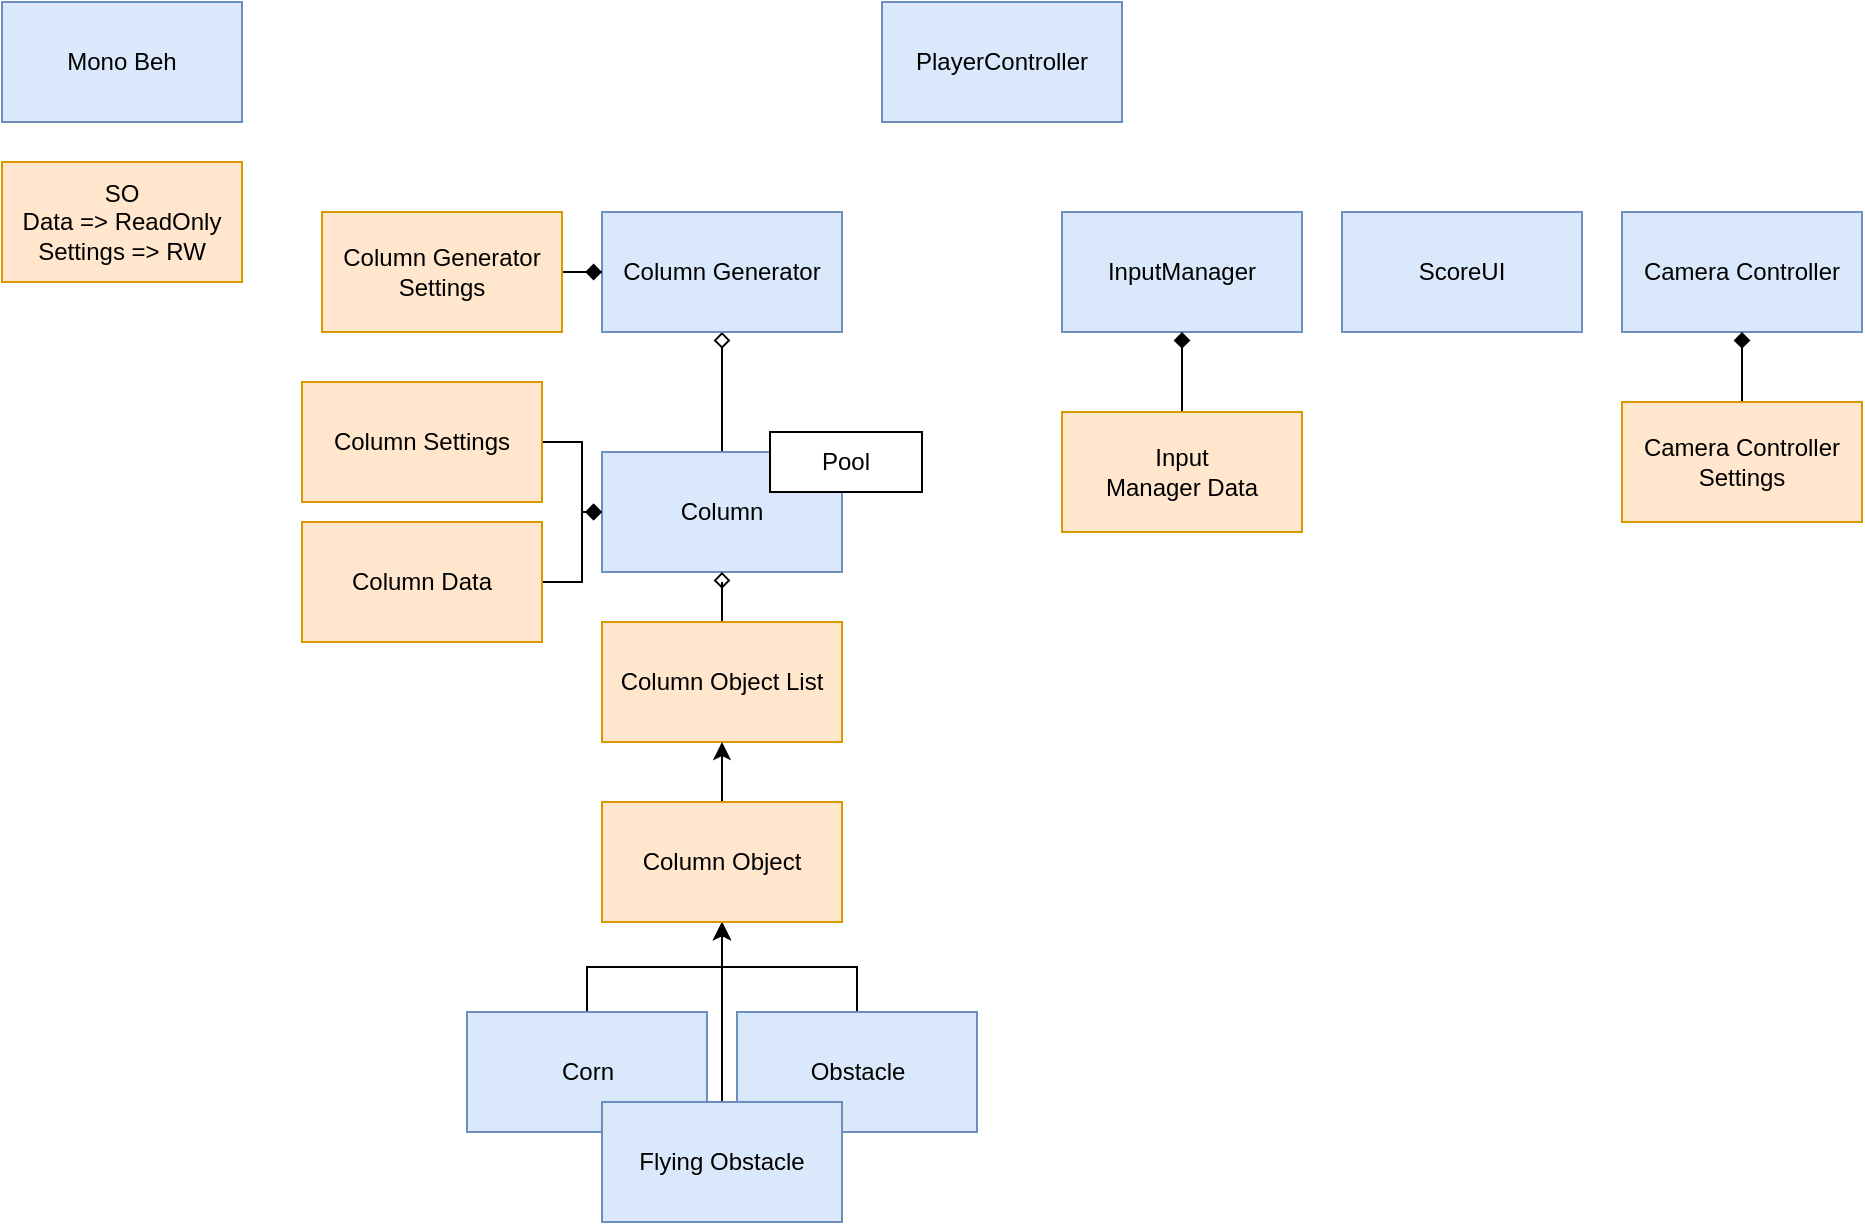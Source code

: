 <mxfile version="15.8.4" type="device"><diagram id="riBHH3hDiy_BX4fd92QE" name="Sayfa -1"><mxGraphModel dx="1021" dy="698" grid="1" gridSize="10" guides="1" tooltips="1" connect="1" arrows="1" fold="1" page="1" pageScale="1" pageWidth="827" pageHeight="1169" math="0" shadow="0"><root><mxCell id="0"/><mxCell id="1" parent="0"/><mxCell id="ojZFkaZr1cw67Rrdic0X-1" value="Mono Beh" style="rounded=0;whiteSpace=wrap;html=1;fillColor=#dae8fc;strokeColor=#6c8ebf;" vertex="1" parent="1"><mxGeometry x="30" y="50" width="120" height="60" as="geometry"/></mxCell><mxCell id="ojZFkaZr1cw67Rrdic0X-2" value="SO&lt;br&gt;Data =&amp;gt; ReadOnly&lt;br&gt;Settings =&amp;gt; RW" style="rounded=0;whiteSpace=wrap;html=1;fillColor=#ffe6cc;strokeColor=#d79b00;" vertex="1" parent="1"><mxGeometry x="30" y="130" width="120" height="60" as="geometry"/></mxCell><mxCell id="ojZFkaZr1cw67Rrdic0X-22" value="" style="edgeStyle=orthogonalEdgeStyle;rounded=0;orthogonalLoop=1;jettySize=auto;html=1;startArrow=none;startFill=0;endArrow=diamond;endFill=0;" edge="1" parent="1" source="ojZFkaZr1cw67Rrdic0X-3" target="ojZFkaZr1cw67Rrdic0X-4"><mxGeometry relative="1" as="geometry"/></mxCell><mxCell id="ojZFkaZr1cw67Rrdic0X-3" value="Column" style="rounded=0;whiteSpace=wrap;html=1;fillColor=#dae8fc;strokeColor=#6c8ebf;" vertex="1" parent="1"><mxGeometry x="330" y="275" width="120" height="60" as="geometry"/></mxCell><mxCell id="ojZFkaZr1cw67Rrdic0X-4" value="Column Generator" style="rounded=0;whiteSpace=wrap;html=1;fillColor=#dae8fc;strokeColor=#6c8ebf;" vertex="1" parent="1"><mxGeometry x="330" y="155" width="120" height="60" as="geometry"/></mxCell><mxCell id="ojZFkaZr1cw67Rrdic0X-21" value="" style="edgeStyle=orthogonalEdgeStyle;rounded=0;orthogonalLoop=1;jettySize=auto;html=1;endArrow=diamond;endFill=1;exitX=1;exitY=0.5;exitDx=0;exitDy=0;" edge="1" parent="1" source="ojZFkaZr1cw67Rrdic0X-6" target="ojZFkaZr1cw67Rrdic0X-3"><mxGeometry relative="1" as="geometry"><mxPoint x="310" y="305" as="sourcePoint"/></mxGeometry></mxCell><mxCell id="ojZFkaZr1cw67Rrdic0X-6" value="Column Settings" style="rounded=0;whiteSpace=wrap;html=1;fillColor=#ffe6cc;strokeColor=#d79b00;" vertex="1" parent="1"><mxGeometry x="180" y="240" width="120" height="60" as="geometry"/></mxCell><mxCell id="ojZFkaZr1cw67Rrdic0X-44" style="edgeStyle=orthogonalEdgeStyle;rounded=0;orthogonalLoop=1;jettySize=auto;html=1;exitX=0.5;exitY=0;exitDx=0;exitDy=0;entryX=0.5;entryY=1;entryDx=0;entryDy=0;startArrow=none;startFill=0;endArrow=classic;endFill=1;" edge="1" parent="1" source="ojZFkaZr1cw67Rrdic0X-10" target="ojZFkaZr1cw67Rrdic0X-41"><mxGeometry relative="1" as="geometry"/></mxCell><mxCell id="ojZFkaZr1cw67Rrdic0X-10" value="Corn" style="rounded=0;whiteSpace=wrap;html=1;fillColor=#dae8fc;strokeColor=#6c8ebf;" vertex="1" parent="1"><mxGeometry x="262.5" y="555" width="120" height="60" as="geometry"/></mxCell><mxCell id="ojZFkaZr1cw67Rrdic0X-11" value="InputManager" style="rounded=0;whiteSpace=wrap;html=1;fillColor=#dae8fc;strokeColor=#6c8ebf;" vertex="1" parent="1"><mxGeometry x="560" y="155" width="120" height="60" as="geometry"/></mxCell><mxCell id="ojZFkaZr1cw67Rrdic0X-34" value="" style="edgeStyle=orthogonalEdgeStyle;rounded=0;orthogonalLoop=1;jettySize=auto;html=1;startArrow=none;startFill=0;endArrow=diamond;endFill=1;" edge="1" parent="1" source="ojZFkaZr1cw67Rrdic0X-12" target="ojZFkaZr1cw67Rrdic0X-11"><mxGeometry relative="1" as="geometry"/></mxCell><mxCell id="ojZFkaZr1cw67Rrdic0X-12" value="Input &lt;br&gt;Manager Data" style="rounded=0;whiteSpace=wrap;html=1;fillColor=#ffe6cc;strokeColor=#d79b00;" vertex="1" parent="1"><mxGeometry x="560" y="255" width="120" height="60" as="geometry"/></mxCell><mxCell id="ojZFkaZr1cw67Rrdic0X-42" style="edgeStyle=orthogonalEdgeStyle;rounded=0;orthogonalLoop=1;jettySize=auto;html=1;exitX=0.5;exitY=0;exitDx=0;exitDy=0;entryX=0.5;entryY=1;entryDx=0;entryDy=0;startArrow=none;startFill=0;endArrow=classic;endFill=1;" edge="1" parent="1" source="ojZFkaZr1cw67Rrdic0X-23" target="ojZFkaZr1cw67Rrdic0X-41"><mxGeometry relative="1" as="geometry"/></mxCell><mxCell id="ojZFkaZr1cw67Rrdic0X-23" value="Obstacle" style="rounded=0;whiteSpace=wrap;html=1;fillColor=#dae8fc;strokeColor=#6c8ebf;" vertex="1" parent="1"><mxGeometry x="397.5" y="555" width="120" height="60" as="geometry"/></mxCell><mxCell id="ojZFkaZr1cw67Rrdic0X-45" style="edgeStyle=orthogonalEdgeStyle;rounded=0;orthogonalLoop=1;jettySize=auto;html=1;exitX=0.5;exitY=0;exitDx=0;exitDy=0;startArrow=none;startFill=0;endArrow=classic;endFill=1;entryX=0.5;entryY=1;entryDx=0;entryDy=0;" edge="1" parent="1" source="ojZFkaZr1cw67Rrdic0X-24" target="ojZFkaZr1cw67Rrdic0X-41"><mxGeometry relative="1" as="geometry"><mxPoint x="387.5" y="560" as="targetPoint"/></mxGeometry></mxCell><mxCell id="ojZFkaZr1cw67Rrdic0X-24" value="Flying Obstacle" style="rounded=0;whiteSpace=wrap;html=1;fillColor=#dae8fc;strokeColor=#6c8ebf;" vertex="1" parent="1"><mxGeometry x="330" y="600" width="120" height="60" as="geometry"/></mxCell><mxCell id="ojZFkaZr1cw67Rrdic0X-33" value="" style="edgeStyle=orthogonalEdgeStyle;rounded=0;orthogonalLoop=1;jettySize=auto;html=1;startArrow=none;startFill=0;endArrow=diamond;endFill=1;" edge="1" parent="1" source="ojZFkaZr1cw67Rrdic0X-32" target="ojZFkaZr1cw67Rrdic0X-4"><mxGeometry relative="1" as="geometry"/></mxCell><mxCell id="ojZFkaZr1cw67Rrdic0X-32" value="Column Generator Settings" style="rounded=0;whiteSpace=wrap;html=1;fillColor=#ffe6cc;strokeColor=#d79b00;" vertex="1" parent="1"><mxGeometry x="190" y="155" width="120" height="60" as="geometry"/></mxCell><mxCell id="ojZFkaZr1cw67Rrdic0X-35" value="ScoreUI" style="rounded=0;whiteSpace=wrap;html=1;fillColor=#dae8fc;strokeColor=#6c8ebf;" vertex="1" parent="1"><mxGeometry x="700" y="155" width="120" height="60" as="geometry"/></mxCell><mxCell id="ojZFkaZr1cw67Rrdic0X-36" value="Camera Controller" style="rounded=0;whiteSpace=wrap;html=1;fillColor=#dae8fc;strokeColor=#6c8ebf;" vertex="1" parent="1"><mxGeometry x="840" y="155" width="120" height="60" as="geometry"/></mxCell><mxCell id="ojZFkaZr1cw67Rrdic0X-38" value="" style="edgeStyle=orthogonalEdgeStyle;rounded=0;orthogonalLoop=1;jettySize=auto;html=1;startArrow=none;startFill=0;endArrow=diamond;endFill=1;" edge="1" parent="1" source="ojZFkaZr1cw67Rrdic0X-37" target="ojZFkaZr1cw67Rrdic0X-36"><mxGeometry relative="1" as="geometry"/></mxCell><mxCell id="ojZFkaZr1cw67Rrdic0X-37" value="Camera Controller Settings" style="rounded=0;whiteSpace=wrap;html=1;fillColor=#ffe6cc;strokeColor=#d79b00;" vertex="1" parent="1"><mxGeometry x="840" y="250" width="120" height="60" as="geometry"/></mxCell><mxCell id="ojZFkaZr1cw67Rrdic0X-39" value="PlayerController" style="rounded=0;whiteSpace=wrap;html=1;fillColor=#dae8fc;strokeColor=#6c8ebf;" vertex="1" parent="1"><mxGeometry x="470" y="50" width="120" height="60" as="geometry"/></mxCell><mxCell id="ojZFkaZr1cw67Rrdic0X-47" value="" style="edgeStyle=orthogonalEdgeStyle;rounded=0;orthogonalLoop=1;jettySize=auto;html=1;startArrow=none;startFill=0;endArrow=diamond;endFill=0;" edge="1" parent="1" source="ojZFkaZr1cw67Rrdic0X-40" target="ojZFkaZr1cw67Rrdic0X-3"><mxGeometry relative="1" as="geometry"/></mxCell><mxCell id="ojZFkaZr1cw67Rrdic0X-40" value="Column Object List" style="rounded=0;whiteSpace=wrap;html=1;fillColor=#ffe6cc;strokeColor=#d79b00;" vertex="1" parent="1"><mxGeometry x="330" y="360" width="120" height="60" as="geometry"/></mxCell><mxCell id="ojZFkaZr1cw67Rrdic0X-46" style="edgeStyle=orthogonalEdgeStyle;rounded=0;orthogonalLoop=1;jettySize=auto;html=1;exitX=0.5;exitY=0;exitDx=0;exitDy=0;entryX=0.5;entryY=1;entryDx=0;entryDy=0;startArrow=none;startFill=0;endArrow=classic;endFill=1;" edge="1" parent="1" source="ojZFkaZr1cw67Rrdic0X-41" target="ojZFkaZr1cw67Rrdic0X-40"><mxGeometry relative="1" as="geometry"/></mxCell><mxCell id="ojZFkaZr1cw67Rrdic0X-41" value="Column Object" style="rounded=0;whiteSpace=wrap;html=1;fillColor=#ffe6cc;strokeColor=#d79b00;" vertex="1" parent="1"><mxGeometry x="330" y="450" width="120" height="60" as="geometry"/></mxCell><mxCell id="ojZFkaZr1cw67Rrdic0X-49" value="" style="edgeStyle=orthogonalEdgeStyle;rounded=0;orthogonalLoop=1;jettySize=auto;html=1;startArrow=none;startFill=0;endArrow=diamond;endFill=1;" edge="1" parent="1" source="ojZFkaZr1cw67Rrdic0X-48" target="ojZFkaZr1cw67Rrdic0X-3"><mxGeometry relative="1" as="geometry"/></mxCell><mxCell id="ojZFkaZr1cw67Rrdic0X-48" value="Column Data" style="rounded=0;whiteSpace=wrap;html=1;fillColor=#ffe6cc;strokeColor=#d79b00;" vertex="1" parent="1"><mxGeometry x="180" y="310" width="120" height="60" as="geometry"/></mxCell><mxCell id="ojZFkaZr1cw67Rrdic0X-50" value="Pool" style="rounded=0;whiteSpace=wrap;html=1;" vertex="1" parent="1"><mxGeometry x="414" y="265" width="76" height="30" as="geometry"/></mxCell></root></mxGraphModel></diagram></mxfile>